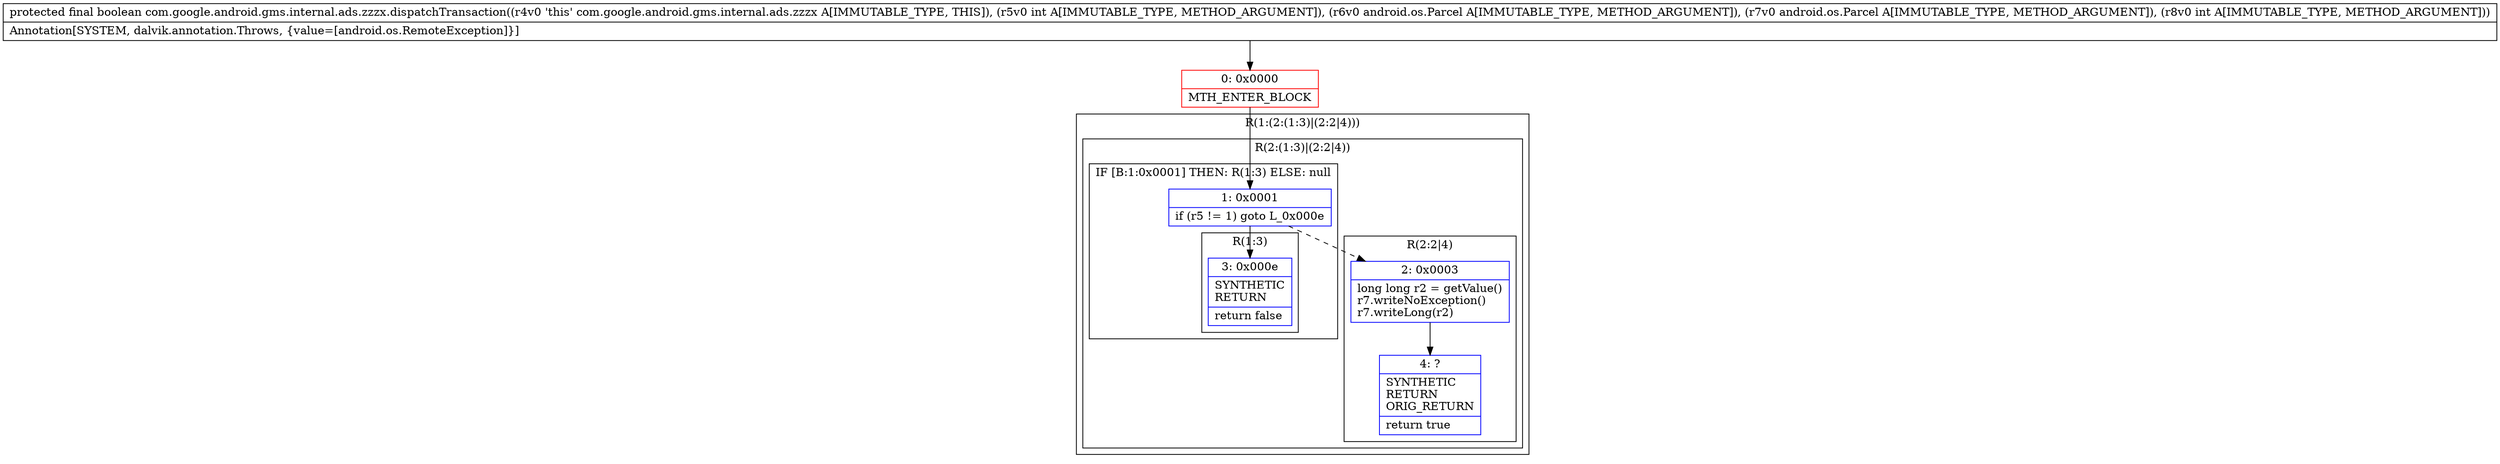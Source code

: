 digraph "CFG forcom.google.android.gms.internal.ads.zzzx.dispatchTransaction(ILandroid\/os\/Parcel;Landroid\/os\/Parcel;I)Z" {
subgraph cluster_Region_1150986508 {
label = "R(1:(2:(1:3)|(2:2|4)))";
node [shape=record,color=blue];
subgraph cluster_Region_979993083 {
label = "R(2:(1:3)|(2:2|4))";
node [shape=record,color=blue];
subgraph cluster_IfRegion_1875128383 {
label = "IF [B:1:0x0001] THEN: R(1:3) ELSE: null";
node [shape=record,color=blue];
Node_1 [shape=record,label="{1\:\ 0x0001|if (r5 != 1) goto L_0x000e\l}"];
subgraph cluster_Region_48453620 {
label = "R(1:3)";
node [shape=record,color=blue];
Node_3 [shape=record,label="{3\:\ 0x000e|SYNTHETIC\lRETURN\l|return false\l}"];
}
}
subgraph cluster_Region_642676423 {
label = "R(2:2|4)";
node [shape=record,color=blue];
Node_2 [shape=record,label="{2\:\ 0x0003|long long r2 = getValue()\lr7.writeNoException()\lr7.writeLong(r2)\l}"];
Node_4 [shape=record,label="{4\:\ ?|SYNTHETIC\lRETURN\lORIG_RETURN\l|return true\l}"];
}
}
}
Node_0 [shape=record,color=red,label="{0\:\ 0x0000|MTH_ENTER_BLOCK\l}"];
MethodNode[shape=record,label="{protected final boolean com.google.android.gms.internal.ads.zzzx.dispatchTransaction((r4v0 'this' com.google.android.gms.internal.ads.zzzx A[IMMUTABLE_TYPE, THIS]), (r5v0 int A[IMMUTABLE_TYPE, METHOD_ARGUMENT]), (r6v0 android.os.Parcel A[IMMUTABLE_TYPE, METHOD_ARGUMENT]), (r7v0 android.os.Parcel A[IMMUTABLE_TYPE, METHOD_ARGUMENT]), (r8v0 int A[IMMUTABLE_TYPE, METHOD_ARGUMENT]))  | Annotation[SYSTEM, dalvik.annotation.Throws, \{value=[android.os.RemoteException]\}]\l}"];
MethodNode -> Node_0;
Node_1 -> Node_2[style=dashed];
Node_1 -> Node_3;
Node_2 -> Node_4;
Node_0 -> Node_1;
}

